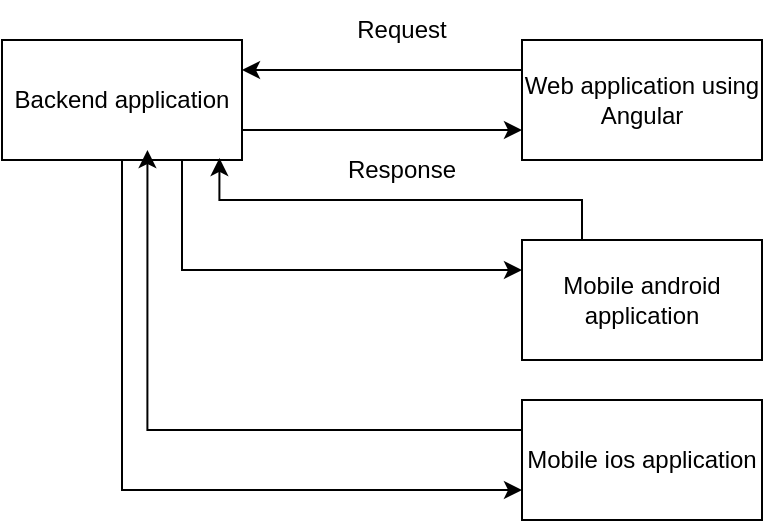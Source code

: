 <mxfile version="26.0.16">
  <diagram name="Page-1" id="NYqwiVDGZH257-K_ehYq">
    <mxGraphModel dx="794" dy="434" grid="1" gridSize="10" guides="1" tooltips="1" connect="1" arrows="1" fold="1" page="1" pageScale="1" pageWidth="850" pageHeight="1100" math="0" shadow="0">
      <root>
        <mxCell id="0" />
        <mxCell id="1" parent="0" />
        <mxCell id="gzMb29kUntsMGsYrp80x-6" style="edgeStyle=orthogonalEdgeStyle;rounded=0;orthogonalLoop=1;jettySize=auto;html=1;exitX=1;exitY=0.75;exitDx=0;exitDy=0;entryX=0;entryY=0.75;entryDx=0;entryDy=0;" edge="1" parent="1" source="gzMb29kUntsMGsYrp80x-1" target="gzMb29kUntsMGsYrp80x-3">
          <mxGeometry relative="1" as="geometry" />
        </mxCell>
        <mxCell id="gzMb29kUntsMGsYrp80x-13" style="edgeStyle=orthogonalEdgeStyle;rounded=0;orthogonalLoop=1;jettySize=auto;html=1;exitX=0.75;exitY=1;exitDx=0;exitDy=0;entryX=0;entryY=0.25;entryDx=0;entryDy=0;" edge="1" parent="1" source="gzMb29kUntsMGsYrp80x-1" target="gzMb29kUntsMGsYrp80x-11">
          <mxGeometry relative="1" as="geometry" />
        </mxCell>
        <mxCell id="gzMb29kUntsMGsYrp80x-14" style="edgeStyle=orthogonalEdgeStyle;rounded=0;orthogonalLoop=1;jettySize=auto;html=1;exitX=0.5;exitY=1;exitDx=0;exitDy=0;entryX=0;entryY=0.75;entryDx=0;entryDy=0;" edge="1" parent="1" source="gzMb29kUntsMGsYrp80x-1" target="gzMb29kUntsMGsYrp80x-12">
          <mxGeometry relative="1" as="geometry" />
        </mxCell>
        <mxCell id="gzMb29kUntsMGsYrp80x-1" value="Backend application" style="rounded=0;whiteSpace=wrap;html=1;" vertex="1" parent="1">
          <mxGeometry x="120" y="150" width="120" height="60" as="geometry" />
        </mxCell>
        <mxCell id="gzMb29kUntsMGsYrp80x-5" style="edgeStyle=orthogonalEdgeStyle;rounded=0;orthogonalLoop=1;jettySize=auto;html=1;exitX=0;exitY=0.25;exitDx=0;exitDy=0;entryX=1;entryY=0.25;entryDx=0;entryDy=0;" edge="1" parent="1" source="gzMb29kUntsMGsYrp80x-3" target="gzMb29kUntsMGsYrp80x-1">
          <mxGeometry relative="1" as="geometry" />
        </mxCell>
        <mxCell id="gzMb29kUntsMGsYrp80x-3" value="Web application using Angular" style="rounded=0;whiteSpace=wrap;html=1;" vertex="1" parent="1">
          <mxGeometry x="380" y="150" width="120" height="60" as="geometry" />
        </mxCell>
        <mxCell id="gzMb29kUntsMGsYrp80x-7" value="Request" style="text;html=1;align=center;verticalAlign=middle;whiteSpace=wrap;rounded=0;" vertex="1" parent="1">
          <mxGeometry x="290" y="130" width="60" height="30" as="geometry" />
        </mxCell>
        <mxCell id="gzMb29kUntsMGsYrp80x-9" value="Response" style="text;html=1;align=center;verticalAlign=middle;whiteSpace=wrap;rounded=0;" vertex="1" parent="1">
          <mxGeometry x="290" y="200" width="60" height="30" as="geometry" />
        </mxCell>
        <mxCell id="gzMb29kUntsMGsYrp80x-11" value="Mobile android application" style="rounded=0;whiteSpace=wrap;html=1;" vertex="1" parent="1">
          <mxGeometry x="380" y="250" width="120" height="60" as="geometry" />
        </mxCell>
        <mxCell id="gzMb29kUntsMGsYrp80x-12" value="Mobile ios application" style="rounded=0;whiteSpace=wrap;html=1;" vertex="1" parent="1">
          <mxGeometry x="380" y="330" width="120" height="60" as="geometry" />
        </mxCell>
        <mxCell id="gzMb29kUntsMGsYrp80x-15" style="edgeStyle=orthogonalEdgeStyle;rounded=0;orthogonalLoop=1;jettySize=auto;html=1;exitX=0.25;exitY=0;exitDx=0;exitDy=0;entryX=0.906;entryY=0.983;entryDx=0;entryDy=0;entryPerimeter=0;" edge="1" parent="1" source="gzMb29kUntsMGsYrp80x-11" target="gzMb29kUntsMGsYrp80x-1">
          <mxGeometry relative="1" as="geometry" />
        </mxCell>
        <mxCell id="gzMb29kUntsMGsYrp80x-16" style="edgeStyle=orthogonalEdgeStyle;rounded=0;orthogonalLoop=1;jettySize=auto;html=1;exitX=0;exitY=0.25;exitDx=0;exitDy=0;entryX=0.606;entryY=0.917;entryDx=0;entryDy=0;entryPerimeter=0;" edge="1" parent="1" source="gzMb29kUntsMGsYrp80x-12" target="gzMb29kUntsMGsYrp80x-1">
          <mxGeometry relative="1" as="geometry" />
        </mxCell>
      </root>
    </mxGraphModel>
  </diagram>
</mxfile>
